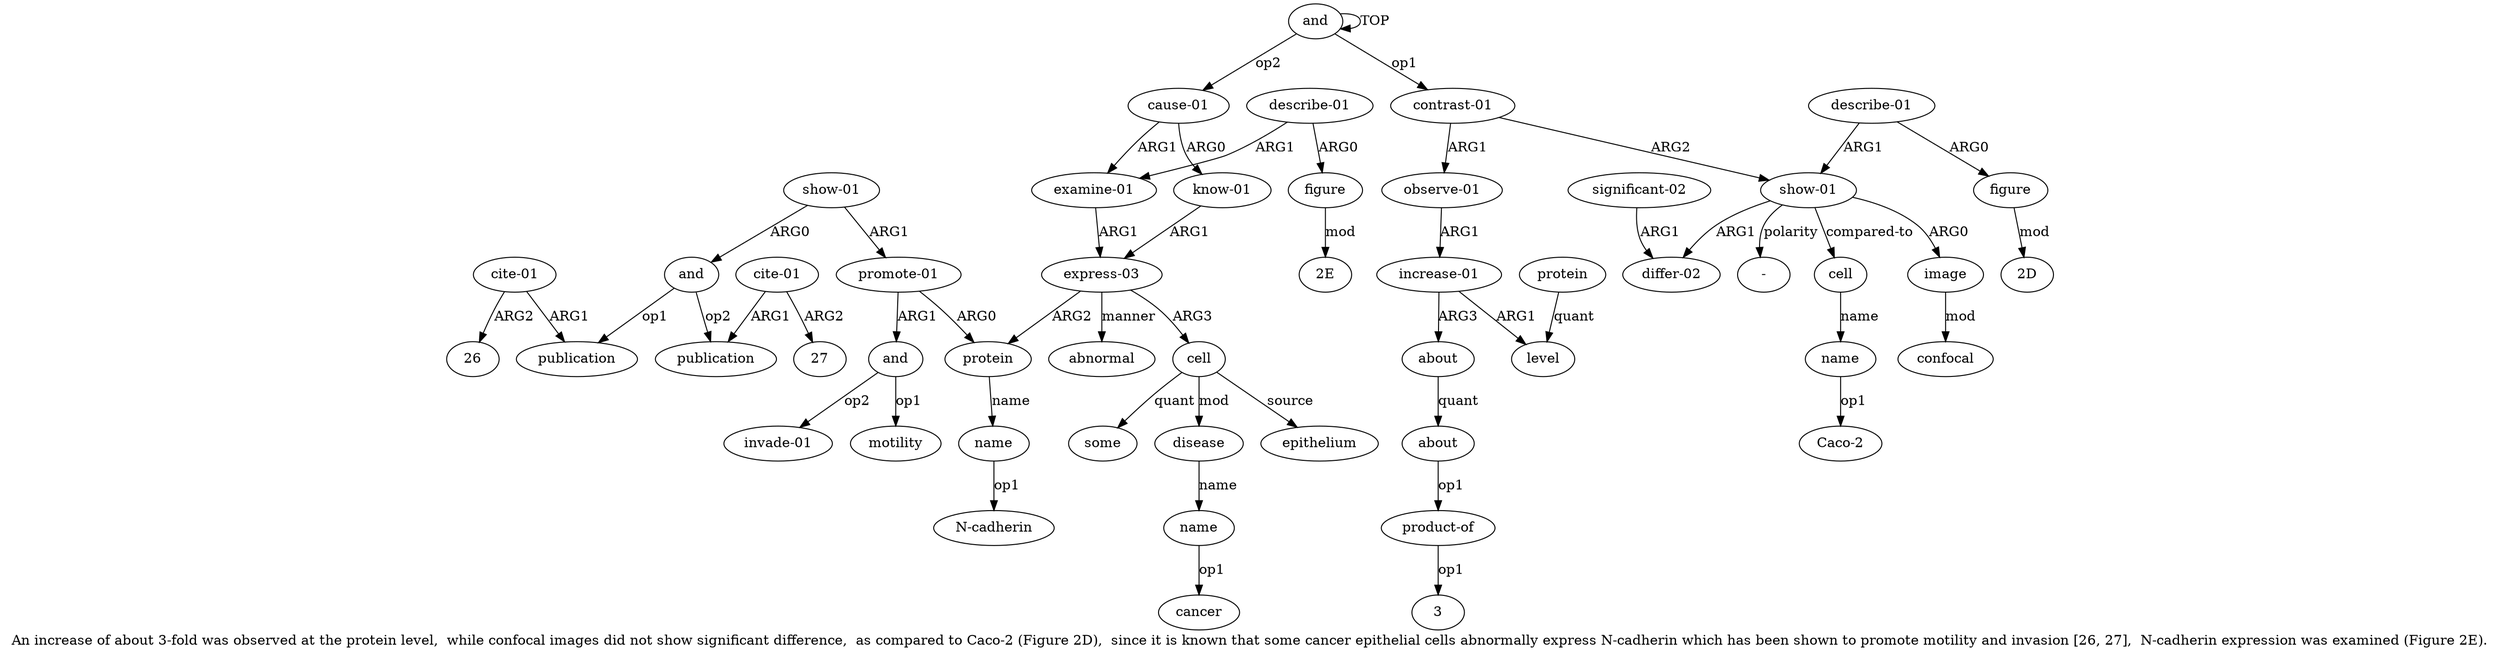 digraph  {
	graph [label="An increase of about 3-fold was observed at the protein level,  while confocal images did not show significant difference,  as compared \
to Caco-2 (Figure 2D),  since it is known that some cancer epithelial cells abnormally express N-cadherin which has been shown to \
promote motility and invasion [26, 27],  N-cadherin expression was examined (Figure 2E)."];
	node [label="\N"];
	a20	 [color=black,
		gold_ind=20,
		gold_label="express-03",
		label="express-03",
		test_ind=20,
		test_label="express-03"];
	a21	 [color=black,
		gold_ind=21,
		gold_label=protein,
		label=protein,
		test_ind=21,
		test_label=protein];
	a20 -> a21 [key=0,
	color=black,
	gold_label=ARG2,
	label=ARG2,
	test_label=ARG2];
a33 [color=black,
	gold_ind=33,
	gold_label=cell,
	label=cell,
	test_ind=33,
	test_label=cell];
a20 -> a33 [key=0,
color=black,
gold_label=ARG3,
label=ARG3,
test_label=ARG3];
a38 [color=black,
gold_ind=38,
gold_label=abnormal,
label=abnormal,
test_ind=38,
test_label=abnormal];
a20 -> a38 [key=0,
color=black,
gold_label=manner,
label=manner,
test_label=manner];
a22 [color=black,
gold_ind=22,
gold_label=name,
label=name,
test_ind=22,
test_label=name];
a21 -> a22 [key=0,
color=black,
gold_label=name,
label=name,
test_label=name];
"a22 N-cadherin" [color=black,
gold_ind=-1,
gold_label="N-cadherin",
label="N-cadherin",
test_ind=-1,
test_label="N-cadherin"];
a22 -> "a22 N-cadherin" [key=0,
color=black,
gold_label=op1,
label=op1,
test_label=op1];
a23 [color=black,
gold_ind=23,
gold_label="promote-01",
label="promote-01",
test_ind=23,
test_label="promote-01"];
a23 -> a21 [key=0,
color=black,
gold_label=ARG0,
label=ARG0,
test_label=ARG0];
a24 [color=black,
gold_ind=24,
gold_label=and,
label=and,
test_ind=24,
test_label=and];
a23 -> a24 [key=0,
color=black,
gold_label=ARG1,
label=ARG1,
test_label=ARG1];
a25 [color=black,
gold_ind=25,
gold_label=motility,
label=motility,
test_ind=25,
test_label=motility];
a24 -> a25 [key=0,
color=black,
gold_label=op1,
label=op1,
test_label=op1];
a26 [color=black,
gold_ind=26,
gold_label="invade-01",
label="invade-01",
test_ind=26,
test_label="invade-01"];
a24 -> a26 [key=0,
color=black,
gold_label=op2,
label=op2,
test_label=op2];
a27 [color=black,
gold_ind=27,
gold_label="show-01",
label="show-01",
test_ind=27,
test_label="show-01"];
a27 -> a23 [key=0,
color=black,
gold_label=ARG1,
label=ARG1,
test_label=ARG1];
a28 [color=black,
gold_ind=28,
gold_label=and,
label=and,
test_ind=28,
test_label=and];
a27 -> a28 [key=0,
color=black,
gold_label=ARG0,
label=ARG0,
test_label=ARG0];
a29 [color=black,
gold_ind=29,
gold_label=publication,
label=publication,
test_ind=29,
test_label=publication];
a28 -> a29 [key=0,
color=black,
gold_label=op1,
label=op1,
test_label=op1];
a31 [color=black,
gold_ind=31,
gold_label=publication,
label=publication,
test_ind=31,
test_label=publication];
a28 -> a31 [key=0,
color=black,
gold_label=op2,
label=op2,
test_label=op2];
"a15 Caco-2" [color=black,
gold_ind=-1,
gold_label="Caco-2",
label="Caco-2",
test_ind=-1,
test_label="Caco-2"];
"a41 2E" [color=black,
gold_ind=-1,
gold_label="2E",
label="2E",
test_ind=-1,
test_label="2E"];
a30 [color=black,
gold_ind=30,
gold_label="cite-01",
label="cite-01",
test_ind=30,
test_label="cite-01"];
a30 -> a29 [key=0,
color=black,
gold_label=ARG1,
label=ARG1,
test_label=ARG1];
"a30 26" [color=black,
gold_ind=-1,
gold_label=26,
label=26,
test_ind=-1,
test_label=26];
a30 -> "a30 26" [key=0,
color=black,
gold_label=ARG2,
label=ARG2,
test_label=ARG2];
a37 [color=black,
gold_ind=37,
gold_label=name,
label=name,
test_ind=37,
test_label=name];
"a37 cancer" [color=black,
gold_ind=-1,
gold_label=cancer,
label=cancer,
test_ind=-1,
test_label=cancer];
a37 -> "a37 cancer" [key=0,
color=black,
gold_label=op1,
label=op1,
test_label=op1];
a36 [color=black,
gold_ind=36,
gold_label=disease,
label=disease,
test_ind=36,
test_label=disease];
a36 -> a37 [key=0,
color=black,
gold_label=name,
label=name,
test_label=name];
a33 -> a36 [key=0,
color=black,
gold_label=mod,
label=mod,
test_label=mod];
a35 [color=black,
gold_ind=35,
gold_label=epithelium,
label=epithelium,
test_ind=35,
test_label=epithelium];
a33 -> a35 [key=0,
color=black,
gold_label=source,
label=source,
test_label=source];
a34 [color=black,
gold_ind=34,
gold_label=some,
label=some,
test_ind=34,
test_label=some];
a33 -> a34 [key=0,
color=black,
gold_label=quant,
label=quant,
test_label=quant];
"a9 -" [color=black,
gold_ind=-1,
gold_label="-",
label="-",
test_ind=-1,
test_label="-"];
"a8 3" [color=black,
gold_ind=-1,
gold_label=3,
label=3,
test_ind=-1,
test_label=3];
"a32 27" [color=black,
gold_ind=-1,
gold_label=27,
label=27,
test_ind=-1,
test_label=27];
a32 [color=black,
gold_ind=32,
gold_label="cite-01",
label="cite-01",
test_ind=32,
test_label="cite-01"];
a32 -> a31 [key=0,
color=black,
gold_label=ARG1,
label=ARG1,
test_label=ARG1];
a32 -> "a32 27" [key=0,
color=black,
gold_label=ARG2,
label=ARG2,
test_label=ARG2];
a15 [color=black,
gold_ind=15,
gold_label=name,
label=name,
test_ind=15,
test_label=name];
a15 -> "a15 Caco-2" [key=0,
color=black,
gold_label=op1,
label=op1,
test_label=op1];
a14 [color=black,
gold_ind=14,
gold_label=cell,
label=cell,
test_ind=14,
test_label=cell];
a14 -> a15 [key=0,
color=black,
gold_label=name,
label=name,
test_label=name];
a17 [color=black,
gold_ind=17,
gold_label=figure,
label=figure,
test_ind=17,
test_label=figure];
"a17 2D" [color=black,
gold_ind=-1,
gold_label="2D",
label="2D",
test_ind=-1,
test_label="2D"];
a17 -> "a17 2D" [key=0,
color=black,
gold_label=mod,
label=mod,
test_label=mod];
a16 [color=black,
gold_ind=16,
gold_label="describe-01",
label="describe-01",
test_ind=16,
test_label="describe-01"];
a16 -> a17 [key=0,
color=black,
gold_label=ARG0,
label=ARG0,
test_label=ARG0];
a9 [color=black,
gold_ind=9,
gold_label="show-01",
label="show-01",
test_ind=9,
test_label="show-01"];
a16 -> a9 [key=0,
color=black,
gold_label=ARG1,
label=ARG1,
test_label=ARG1];
a11 [color=black,
gold_ind=11,
gold_label=confocal,
label=confocal,
test_ind=11,
test_label=confocal];
a10 [color=black,
gold_ind=10,
gold_label=image,
label=image,
test_ind=10,
test_label=image];
a10 -> a11 [key=0,
color=black,
gold_label=mod,
label=mod,
test_label=mod];
a13 [color=black,
gold_ind=13,
gold_label="significant-02",
label="significant-02",
test_ind=13,
test_label="significant-02"];
a12 [color=black,
gold_ind=12,
gold_label="differ-02",
label="differ-02",
test_ind=12,
test_label="differ-02"];
a13 -> a12 [key=0,
color=black,
gold_label=ARG1,
label=ARG1,
test_label=ARG1];
a39 [color=black,
gold_ind=39,
gold_label="examine-01",
label="examine-01",
test_ind=39,
test_label="examine-01"];
a39 -> a20 [key=0,
color=black,
gold_label=ARG1,
label=ARG1,
test_label=ARG1];
a19 [color=black,
gold_ind=19,
gold_label="know-01",
label="know-01",
test_ind=19,
test_label="know-01"];
a19 -> a20 [key=0,
color=black,
gold_label=ARG1,
label=ARG1,
test_label=ARG1];
a18 [color=black,
gold_ind=18,
gold_label="cause-01",
label="cause-01",
test_ind=18,
test_label="cause-01"];
a18 -> a39 [key=0,
color=black,
gold_label=ARG1,
label=ARG1,
test_label=ARG1];
a18 -> a19 [key=0,
color=black,
gold_label=ARG0,
label=ARG0,
test_label=ARG0];
a1 [color=black,
gold_ind=1,
gold_label="contrast-01",
label="contrast-01",
test_ind=1,
test_label="contrast-01"];
a2 [color=black,
gold_ind=2,
gold_label="observe-01",
label="observe-01",
test_ind=2,
test_label="observe-01"];
a1 -> a2 [key=0,
color=black,
gold_label=ARG1,
label=ARG1,
test_label=ARG1];
a1 -> a9 [key=0,
color=black,
gold_label=ARG2,
label=ARG2,
test_label=ARG2];
a0 [color=black,
gold_ind=0,
gold_label=and,
label=and,
test_ind=0,
test_label=and];
a0 -> a18 [key=0,
color=black,
gold_label=op2,
label=op2,
test_label=op2];
a0 -> a1 [key=0,
color=black,
gold_label=op1,
label=op1,
test_label=op1];
a0 -> a0 [key=0,
color=black,
gold_label=TOP,
label=TOP,
test_label=TOP];
a3 [color=black,
gold_ind=3,
gold_label="increase-01",
label="increase-01",
test_ind=3,
test_label="increase-01"];
a4 [color=black,
gold_ind=4,
gold_label=level,
label=level,
test_ind=4,
test_label=level];
a3 -> a4 [key=0,
color=black,
gold_label=ARG1,
label=ARG1,
test_label=ARG1];
a6 [color=black,
gold_ind=6,
gold_label=about,
label=about,
test_ind=6,
test_label=about];
a3 -> a6 [key=0,
color=black,
gold_label=ARG3,
label=ARG3,
test_label=ARG3];
a2 -> a3 [key=0,
color=black,
gold_label=ARG1,
label=ARG1,
test_label=ARG1];
a5 [color=black,
gold_ind=5,
gold_label=protein,
label=protein,
test_ind=5,
test_label=protein];
a5 -> a4 [key=0,
color=black,
gold_label=quant,
label=quant,
test_label=quant];
a7 [color=black,
gold_ind=7,
gold_label=about,
label=about,
test_ind=7,
test_label=about];
a8 [color=black,
gold_ind=8,
gold_label="product-of",
label="product-of",
test_ind=8,
test_label="product-of"];
a7 -> a8 [key=0,
color=black,
gold_label=op1,
label=op1,
test_label=op1];
a6 -> a7 [key=0,
color=black,
gold_label=quant,
label=quant,
test_label=quant];
a9 -> "a9 -" [key=0,
color=black,
gold_label=polarity,
label=polarity,
test_label=polarity];
a9 -> a14 [key=0,
color=black,
gold_label="compared-to",
label="compared-to",
test_label="compared-to"];
a9 -> a10 [key=0,
color=black,
gold_label=ARG0,
label=ARG0,
test_label=ARG0];
a9 -> a12 [key=0,
color=black,
gold_label=ARG1,
label=ARG1,
test_label=ARG1];
a8 -> "a8 3" [key=0,
color=black,
gold_label=op1,
label=op1,
test_label=op1];
a40 [color=black,
gold_ind=40,
gold_label="describe-01",
label="describe-01",
test_ind=40,
test_label="describe-01"];
a40 -> a39 [key=0,
color=black,
gold_label=ARG1,
label=ARG1,
test_label=ARG1];
a41 [color=black,
gold_ind=41,
gold_label=figure,
label=figure,
test_ind=41,
test_label=figure];
a40 -> a41 [key=0,
color=black,
gold_label=ARG0,
label=ARG0,
test_label=ARG0];
a41 -> "a41 2E" [key=0,
color=black,
gold_label=mod,
label=mod,
test_label=mod];
}
